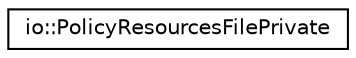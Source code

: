 digraph "Graphical Class Hierarchy"
{
 // LATEX_PDF_SIZE
  edge [fontname="Helvetica",fontsize="10",labelfontname="Helvetica",labelfontsize="10"];
  node [fontname="Helvetica",fontsize="10",shape=record];
  rankdir="LR";
  Node0 [label="io::PolicyResourcesFilePrivate",height=0.2,width=0.4,color="black", fillcolor="white", style="filled",URL="$classio_1_1_policy_resources_file_private.html",tooltip=" "];
}
